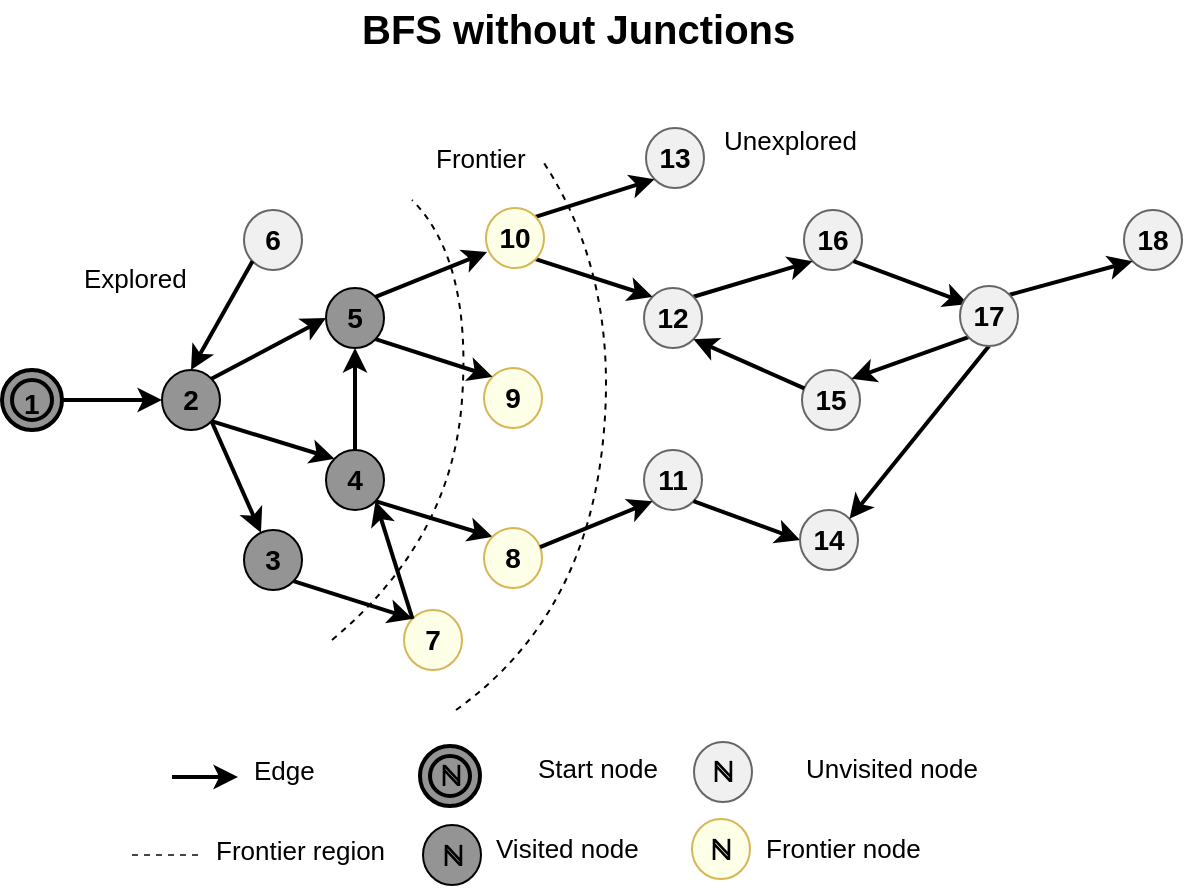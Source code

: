 <mxfile version="12.2.3" type="google" pages="2"><diagram id="XKw_kDeAgC01lNHzdEC0" name="BFS without Junctions"><mxGraphModel dx="1102" dy="589" grid="1" gridSize="1" guides="1" tooltips="1" connect="1" arrows="1" fold="1" page="1" pageScale="1" pageWidth="827" pageHeight="583" math="0" shadow="0"><root><mxCell id="0"/><mxCell id="1" parent="0"/><mxCell id="b4ZBuiFEUk20dgyojlBb-432" value="&lt;b style=&quot;white-space: normal&quot;&gt;&lt;font color=&quot;#000000&quot; style=&quot;font-size: 14px&quot;&gt;6&lt;/font&gt;&lt;/b&gt;" style="ellipse;whiteSpace=wrap;html=1;aspect=fixed;rounded=1;shadow=0;glass=1;comic=1;labelBackgroundColor=none;fillColor=#F0F0F0;strokeColor=#666666;fontColor=#333333;gradientColor=none;" vertex="1" parent="1"><mxGeometry x="230" y="134" width="29" height="30" as="geometry"/></mxCell><mxCell id="b4ZBuiFEUk20dgyojlBb-433" value="&lt;b&gt;&lt;font color=&quot;#000000&quot; style=&quot;font-size: 14px&quot;&gt;7&lt;/font&gt;&lt;/b&gt;" style="ellipse;whiteSpace=wrap;html=1;aspect=fixed;rounded=1;shadow=0;glass=1;comic=1;labelBackgroundColor=none;fillColor=#FDFFE6;strokeColor=#d6b656;" vertex="1" parent="1"><mxGeometry x="310" y="334" width="29" height="30" as="geometry"/></mxCell><mxCell id="b4ZBuiFEUk20dgyojlBb-434" value="&lt;b style=&quot;white-space: normal&quot;&gt;&lt;font color=&quot;#000000&quot; style=&quot;font-size: 14px&quot;&gt;18&lt;/font&gt;&lt;/b&gt;" style="ellipse;whiteSpace=wrap;html=1;aspect=fixed;rounded=1;shadow=0;glass=1;comic=1;labelBackgroundColor=none;fillColor=#F0F0F0;strokeColor=#666666;fontColor=#333333;gradientColor=none;" vertex="1" parent="1"><mxGeometry x="670" y="134" width="29" height="30" as="geometry"/></mxCell><mxCell id="b4ZBuiFEUk20dgyojlBb-435" value="&lt;b style=&quot;white-space: normal&quot;&gt;&lt;font color=&quot;#000000&quot; style=&quot;font-size: 14px&quot;&gt;11&lt;/font&gt;&lt;/b&gt;" style="ellipse;whiteSpace=wrap;html=1;aspect=fixed;rounded=1;shadow=0;glass=1;comic=1;labelBackgroundColor=none;fillColor=#F0F0F0;strokeColor=#666666;fontColor=#333333;gradientColor=none;" vertex="1" parent="1"><mxGeometry x="430" y="254" width="29" height="30" as="geometry"/></mxCell><mxCell id="b4ZBuiFEUk20dgyojlBb-436" value="" style="endArrow=none;html=1;strokeWidth=2;endFill=0;startArrow=classic;startFill=1;exitX=0;exitY=1;exitDx=0;exitDy=0;entryX=1;entryY=0;entryDx=0;entryDy=0;" edge="1" parent="1" source="b4ZBuiFEUk20dgyojlBb-434" target="b4ZBuiFEUk20dgyojlBb-498"><mxGeometry width="50" height="50" relative="1" as="geometry"><mxPoint x="599" y="260" as="sourcePoint"/><mxPoint x="614.226" y="177.365" as="targetPoint"/></mxGeometry></mxCell><mxCell id="b4ZBuiFEUk20dgyojlBb-437" value="" style="endArrow=none;html=1;strokeWidth=2;endFill=0;startArrow=classic;startFill=1;entryX=1;entryY=1;entryDx=0;entryDy=0;exitX=0;exitY=0;exitDx=0;exitDy=0;" edge="1" parent="1" source="b4ZBuiFEUk20dgyojlBb-451" target="b4ZBuiFEUk20dgyojlBb-453"><mxGeometry width="50" height="50" relative="1" as="geometry"><mxPoint x="485" y="338" as="sourcePoint"/><mxPoint x="485" y="233" as="targetPoint"/></mxGeometry></mxCell><mxCell id="b4ZBuiFEUk20dgyojlBb-438" value="" style="endArrow=none;html=1;entryX=0.5;entryY=0;entryDx=0;entryDy=0;exitX=0.5;exitY=1;exitDx=0;exitDy=0;strokeWidth=2;startArrow=classic;startFill=1;" edge="1" parent="1" target="b4ZBuiFEUk20dgyojlBb-453" source="b4ZBuiFEUk20dgyojlBb-499"><mxGeometry width="50" height="50" relative="1" as="geometry"><mxPoint x="284.5" y="203" as="sourcePoint"/><mxPoint x="405" y="213" as="targetPoint"/></mxGeometry></mxCell><mxCell id="b4ZBuiFEUk20dgyojlBb-439" value="" style="endArrow=none;html=1;entryX=1;entryY=1;entryDx=0;entryDy=0;strokeWidth=2;endFill=0;startArrow=classic;startFill=1;exitX=0;exitY=0;exitDx=0;exitDy=0;" edge="1" parent="1" source="b4ZBuiFEUk20dgyojlBb-433" target="b4ZBuiFEUk20dgyojlBb-442"><mxGeometry width="50" height="50" relative="1" as="geometry"><mxPoint x="502.4" y="254.92" as="sourcePoint"/><mxPoint x="415" y="223" as="targetPoint"/></mxGeometry></mxCell><mxCell id="b4ZBuiFEUk20dgyojlBb-440" value="" style="endArrow=none;html=1;entryX=1;entryY=1;entryDx=0;entryDy=0;strokeWidth=2;endFill=0;startArrow=classic;startFill=1;exitX=0;exitY=0.5;exitDx=0;exitDy=0;" edge="1" parent="1" source="b4ZBuiFEUk20dgyojlBb-459" target="b4ZBuiFEUk20dgyojlBb-435"><mxGeometry width="50" height="50" relative="1" as="geometry"><mxPoint x="605" y="218" as="sourcePoint"/><mxPoint x="495" y="203" as="targetPoint"/></mxGeometry></mxCell><mxCell id="b4ZBuiFEUk20dgyojlBb-441" value="&lt;b style=&quot;white-space: normal&quot;&gt;&lt;font color=&quot;#000000&quot; style=&quot;font-size: 14px&quot;&gt;16&lt;/font&gt;&lt;/b&gt;" style="ellipse;whiteSpace=wrap;html=1;aspect=fixed;rounded=1;shadow=0;glass=1;comic=1;labelBackgroundColor=none;fillColor=#F0F0F0;strokeColor=#666666;fontColor=#333333;gradientColor=none;" vertex="1" parent="1"><mxGeometry x="510" y="134" width="29" height="30" as="geometry"/></mxCell><mxCell id="b4ZBuiFEUk20dgyojlBb-442" value="&lt;b style=&quot;white-space: normal&quot;&gt;&lt;font color=&quot;#000000&quot; style=&quot;font-size: 14px&quot;&gt;3&lt;/font&gt;&lt;/b&gt;" style="ellipse;whiteSpace=wrap;html=1;aspect=fixed;rounded=1;shadow=0;glass=1;comic=1;labelBackgroundColor=none;fillColor=#949494;strokeColor=#000000;fontColor=#333333;gradientColor=none;" vertex="1" parent="1"><mxGeometry x="230" y="294" width="29" height="30" as="geometry"/></mxCell><mxCell id="b4ZBuiFEUk20dgyojlBb-443" value="" style="endArrow=classic;html=1;entryX=0;entryY=1;entryDx=0;entryDy=0;strokeWidth=2;endFill=1;exitX=1;exitY=0;exitDx=0;exitDy=0;startArrow=none;startFill=0;" edge="1" parent="1" source="b4ZBuiFEUk20dgyojlBb-447" target="b4ZBuiFEUk20dgyojlBb-441"><mxGeometry width="50" height="50" relative="1" as="geometry"><mxPoint x="554" y="148" as="sourcePoint"/><mxPoint x="455.607" y="243.393" as="targetPoint"/></mxGeometry></mxCell><mxCell id="b4ZBuiFEUk20dgyojlBb-444" value="&lt;b style=&quot;white-space: normal&quot;&gt;&lt;font color=&quot;#000000&quot; style=&quot;font-size: 14px&quot;&gt;2&lt;/font&gt;&lt;/b&gt;" style="ellipse;whiteSpace=wrap;html=1;aspect=fixed;rounded=1;shadow=0;glass=1;comic=1;labelBackgroundColor=none;fillColor=#949494;strokeColor=#000000;fontColor=#333333;gradientColor=none;" vertex="1" parent="1"><mxGeometry x="189" y="214" width="29" height="30" as="geometry"/></mxCell><mxCell id="b4ZBuiFEUk20dgyojlBb-445" value="" style="endArrow=classic;html=1;entryX=0;entryY=0.5;entryDx=0;entryDy=0;strokeWidth=2;endFill=1;exitX=1;exitY=0.5;exitDx=0;exitDy=0;" edge="1" parent="1" source="b4ZBuiFEUk20dgyojlBb-469" target="b4ZBuiFEUk20dgyojlBb-444"><mxGeometry width="50" height="50" relative="1" as="geometry"><mxPoint x="139" y="229" as="sourcePoint"/><mxPoint x="244.393" y="124.607" as="targetPoint"/></mxGeometry></mxCell><mxCell id="b4ZBuiFEUk20dgyojlBb-446" value="" style="endArrow=none;html=1;strokeWidth=2;rounded=1;shadow=0;endFill=0;startArrow=classic;startFill=1;exitX=0;exitY=0;exitDx=0;exitDy=0;entryX=1;entryY=1;entryDx=0;entryDy=0;" edge="1" parent="1" source="b4ZBuiFEUk20dgyojlBb-453" target="b4ZBuiFEUk20dgyojlBb-444"><mxGeometry width="50" height="50" relative="1" as="geometry"><mxPoint x="349.766" y="309.022" as="sourcePoint"/><mxPoint x="255.5" y="216.5" as="targetPoint"/></mxGeometry></mxCell><mxCell id="b4ZBuiFEUk20dgyojlBb-447" value="&lt;b style=&quot;white-space: normal&quot;&gt;&lt;font color=&quot;#000000&quot; style=&quot;font-size: 14px&quot;&gt;12&lt;/font&gt;&lt;/b&gt;" style="ellipse;whiteSpace=wrap;html=1;aspect=fixed;rounded=1;shadow=0;glass=1;comic=1;labelBackgroundColor=none;fillColor=#F0F0F0;strokeColor=#666666;fontColor=#333333;gradientColor=none;" vertex="1" parent="1"><mxGeometry x="430" y="173" width="29" height="30" as="geometry"/></mxCell><mxCell id="b4ZBuiFEUk20dgyojlBb-448" value="" style="endArrow=classic;html=1;strokeWidth=2;endFill=1;startArrow=none;startFill=0;exitX=1;exitY=1;exitDx=0;exitDy=0;" edge="1" parent="1" source="b4ZBuiFEUk20dgyojlBb-441"><mxGeometry width="50" height="50" relative="1" as="geometry"><mxPoint x="703.393" y="314.607" as="sourcePoint"/><mxPoint x="592" y="181" as="targetPoint"/></mxGeometry></mxCell><mxCell id="b4ZBuiFEUk20dgyojlBb-449" value="" style="endArrow=none;html=1;strokeWidth=2;startArrow=classic;startFill=1;endFill=0;entryX=0;entryY=1;entryDx=0;entryDy=0;exitX=0.5;exitY=0;exitDx=0;exitDy=0;" edge="1" parent="1" source="b4ZBuiFEUk20dgyojlBb-444" target="b4ZBuiFEUk20dgyojlBb-432"><mxGeometry width="50" height="50" relative="1" as="geometry"><mxPoint x="204" y="209" as="sourcePoint"/><mxPoint x="245" y="119" as="targetPoint"/></mxGeometry></mxCell><mxCell id="b4ZBuiFEUk20dgyojlBb-450" value="" style="endArrow=none;html=1;entryX=1;entryY=1;entryDx=0;entryDy=0;strokeWidth=2;startArrow=classic;startFill=1;endFill=0;exitX=0;exitY=0;exitDx=0;exitDy=0;" edge="1" parent="1" source="b4ZBuiFEUk20dgyojlBb-447" target="b4ZBuiFEUk20dgyojlBb-463"><mxGeometry width="50" height="50" relative="1" as="geometry"><mxPoint x="535" y="108" as="sourcePoint"/><mxPoint x="350" y="143" as="targetPoint"/></mxGeometry></mxCell><mxCell id="b4ZBuiFEUk20dgyojlBb-451" value="&lt;b style=&quot;white-space: normal&quot;&gt;&lt;font color=&quot;#000000&quot; style=&quot;font-size: 14px&quot;&gt;8&lt;/font&gt;&lt;/b&gt;" style="ellipse;whiteSpace=wrap;html=1;aspect=fixed;rounded=1;shadow=0;glass=1;comic=1;labelBackgroundColor=none;fillColor=#FDFFE6;strokeColor=#d6b656;" vertex="1" parent="1"><mxGeometry x="350" y="293" width="29" height="30" as="geometry"/></mxCell><mxCell id="b4ZBuiFEUk20dgyojlBb-452" value="" style="endArrow=none;html=1;exitX=0;exitY=1;exitDx=0;exitDy=0;strokeWidth=2;startArrow=classic;startFill=1;endFill=0;" edge="1" parent="1" source="b4ZBuiFEUk20dgyojlBb-435" target="b4ZBuiFEUk20dgyojlBb-451"><mxGeometry width="50" height="50" relative="1" as="geometry"><mxPoint x="495" y="338" as="sourcePoint"/><mxPoint x="427.5" y="338" as="targetPoint"/></mxGeometry></mxCell><mxCell id="b4ZBuiFEUk20dgyojlBb-453" value="&lt;b style=&quot;white-space: normal&quot;&gt;&lt;font color=&quot;#000000&quot; style=&quot;font-size: 14px&quot;&gt;4&lt;/font&gt;&lt;/b&gt;" style="ellipse;whiteSpace=wrap;html=1;aspect=fixed;rounded=1;shadow=0;glass=1;comic=1;labelBackgroundColor=none;fillColor=#949494;strokeColor=#000000;fontColor=#333333;gradientColor=none;" vertex="1" parent="1"><mxGeometry x="271" y="254" width="29" height="30" as="geometry"/></mxCell><mxCell id="b4ZBuiFEUk20dgyojlBb-454" value="" style="endArrow=classic;html=1;entryX=1;entryY=1;entryDx=0;entryDy=0;strokeWidth=2;endFill=1;startArrow=none;startFill=0;exitX=0;exitY=0;exitDx=0;exitDy=0;" edge="1" parent="1" source="b4ZBuiFEUk20dgyojlBb-433" target="b4ZBuiFEUk20dgyojlBb-453"><mxGeometry width="50" height="50" relative="1" as="geometry"><mxPoint x="232.283" y="450.138" as="sourcePoint"/><mxPoint x="180" y="363.0" as="targetPoint"/></mxGeometry></mxCell><mxCell id="b4ZBuiFEUk20dgyojlBb-455" value="" style="endArrow=classic;html=1;strokeWidth=2;endFill=1;startArrow=none;startFill=0;exitX=1;exitY=1;exitDx=0;exitDy=0;" edge="1" parent="1" source="b4ZBuiFEUk20dgyojlBb-444" target="b4ZBuiFEUk20dgyojlBb-442"><mxGeometry width="50" height="50" relative="1" as="geometry"><mxPoint x="250.607" y="452.393" as="sourcePoint"/><mxPoint x="289.393" y="358.607" as="targetPoint"/></mxGeometry></mxCell><mxCell id="b4ZBuiFEUk20dgyojlBb-456" value="&lt;b style=&quot;white-space: normal&quot;&gt;&lt;font color=&quot;#000000&quot; style=&quot;font-size: 14px&quot;&gt;13&lt;/font&gt;&lt;/b&gt;" style="ellipse;whiteSpace=wrap;html=1;aspect=fixed;rounded=1;shadow=0;glass=1;comic=1;labelBackgroundColor=none;fillColor=#F0F0F0;strokeColor=#666666;fontColor=#333333;gradientColor=none;" vertex="1" parent="1"><mxGeometry x="431" y="93" width="29" height="30" as="geometry"/></mxCell><mxCell id="b4ZBuiFEUk20dgyojlBb-457" value="" style="endArrow=none;html=1;strokeWidth=2;endFill=0;startArrow=classic;startFill=1;exitX=0.019;exitY=0.733;exitDx=0;exitDy=0;exitPerimeter=0;entryX=1;entryY=0;entryDx=0;entryDy=0;" edge="1" parent="1" source="b4ZBuiFEUk20dgyojlBb-463" target="b4ZBuiFEUk20dgyojlBb-499"><mxGeometry width="50" height="50" relative="1" as="geometry"><mxPoint x="410" y="137" as="sourcePoint"/><mxPoint x="294.694" y="177.332" as="targetPoint"/></mxGeometry></mxCell><mxCell id="b4ZBuiFEUk20dgyojlBb-458" value="" style="endArrow=classic;html=1;entryX=0;entryY=0.5;entryDx=0;entryDy=0;strokeWidth=2;endFill=1;exitX=1;exitY=0;exitDx=0;exitDy=0;" edge="1" parent="1" source="b4ZBuiFEUk20dgyojlBb-444" target="b4ZBuiFEUk20dgyojlBb-499"><mxGeometry width="50" height="50" relative="1" as="geometry"><mxPoint x="245" y="225.0" as="sourcePoint"/><mxPoint x="270" y="188" as="targetPoint"/></mxGeometry></mxCell><mxCell id="b4ZBuiFEUk20dgyojlBb-459" value="&lt;b style=&quot;white-space: normal&quot;&gt;&lt;font color=&quot;#000000&quot; style=&quot;font-size: 14px&quot;&gt;14&lt;/font&gt;&lt;/b&gt;" style="ellipse;whiteSpace=wrap;html=1;aspect=fixed;rounded=1;shadow=0;glass=1;comic=1;labelBackgroundColor=none;fillColor=#F0F0F0;strokeColor=#666666;fontColor=#333333;gradientColor=none;" vertex="1" parent="1"><mxGeometry x="508" y="284" width="29" height="30" as="geometry"/></mxCell><mxCell id="b4ZBuiFEUk20dgyojlBb-460" value="" style="endArrow=none;html=1;strokeWidth=2;endFill=0;startArrow=classic;startFill=1;exitX=0;exitY=1;exitDx=0;exitDy=0;entryX=1;entryY=0;entryDx=0;entryDy=0;" edge="1" parent="1" source="b4ZBuiFEUk20dgyojlBb-456" target="b4ZBuiFEUk20dgyojlBb-463"><mxGeometry width="50" height="50" relative="1" as="geometry"><mxPoint x="410" y="35" as="sourcePoint"/><mxPoint x="410" y="107.0" as="targetPoint"/></mxGeometry></mxCell><mxCell id="b4ZBuiFEUk20dgyojlBb-461" value="&lt;b style=&quot;color: rgb(255 , 255 , 255) ; white-space: normal&quot;&gt;&lt;font color=&quot;#000000&quot; style=&quot;font-size: 14px&quot;&gt;9&lt;/font&gt;&lt;/b&gt;" style="ellipse;whiteSpace=wrap;html=1;aspect=fixed;rounded=1;shadow=0;glass=1;comic=1;labelBackgroundColor=none;fillColor=#FDFFE6;strokeColor=#D6B656;" vertex="1" parent="1"><mxGeometry x="350" y="213" width="29" height="30" as="geometry"/></mxCell><mxCell id="b4ZBuiFEUk20dgyojlBb-462" value="" style="endArrow=classic;html=1;entryX=0;entryY=0;entryDx=0;entryDy=0;strokeWidth=2;endFill=1;exitX=1;exitY=1;exitDx=0;exitDy=0;" edge="1" parent="1" target="b4ZBuiFEUk20dgyojlBb-461" source="b4ZBuiFEUk20dgyojlBb-499"><mxGeometry width="50" height="50" relative="1" as="geometry"><mxPoint x="294.694" y="198.668" as="sourcePoint"/><mxPoint x="505" y="223.0" as="targetPoint"/></mxGeometry></mxCell><mxCell id="b4ZBuiFEUk20dgyojlBb-463" value="&lt;b style=&quot;white-space: normal&quot;&gt;&lt;font color=&quot;#000000&quot; style=&quot;font-size: 14px&quot;&gt;10&lt;/font&gt;&lt;/b&gt;" style="ellipse;whiteSpace=wrap;html=1;aspect=fixed;rounded=1;shadow=0;glass=1;comic=1;labelBackgroundColor=none;fillColor=#FDFFE6;strokeColor=#d6b656;" vertex="1" parent="1"><mxGeometry x="351" y="133" width="29" height="30" as="geometry"/></mxCell><mxCell id="b4ZBuiFEUk20dgyojlBb-464" value="&lt;b style=&quot;white-space: normal&quot;&gt;&lt;font color=&quot;#000000&quot; style=&quot;font-size: 14px&quot;&gt;15&lt;/font&gt;&lt;/b&gt;" style="ellipse;whiteSpace=wrap;html=1;aspect=fixed;rounded=1;shadow=0;glass=1;comic=1;labelBackgroundColor=none;fillColor=#F0F0F0;strokeColor=#666666;fontColor=#333333;gradientColor=none;" vertex="1" parent="1"><mxGeometry x="509" y="214" width="29" height="30" as="geometry"/></mxCell><mxCell id="b4ZBuiFEUk20dgyojlBb-465" value="" style="endArrow=none;html=1;strokeWidth=2;endFill=0;exitX=1;exitY=1;exitDx=0;exitDy=0;startArrow=classic;startFill=1;" edge="1" parent="1" source="b4ZBuiFEUk20dgyojlBb-447" target="b4ZBuiFEUk20dgyojlBb-464"><mxGeometry width="50" height="50" relative="1" as="geometry"><mxPoint x="460.0" y="184" as="sourcePoint"/><mxPoint x="605" y="224" as="targetPoint"/></mxGeometry></mxCell><mxCell id="b4ZBuiFEUk20dgyojlBb-466" value="" style="endArrow=none;dashed=1;html=1;curved=1;" edge="1" parent="1"><mxGeometry width="50" height="50" relative="1" as="geometry"><mxPoint x="336" y="384" as="sourcePoint"/><mxPoint x="379" y="109" as="targetPoint"/><Array as="points"><mxPoint x="399" y="339"/><mxPoint x="419" y="169"/></Array></mxGeometry></mxCell><mxCell id="b4ZBuiFEUk20dgyojlBb-467" value="" style="endArrow=none;dashed=1;html=1;curved=1;" edge="1" parent="1"><mxGeometry width="50" height="50" relative="1" as="geometry"><mxPoint x="274" y="349" as="sourcePoint"/><mxPoint x="314" y="129" as="targetPoint"/><Array as="points"><mxPoint x="334" y="299"/><mxPoint x="344" y="159"/></Array></mxGeometry></mxCell><mxCell id="b4ZBuiFEUk20dgyojlBb-468" value="&lt;b&gt;&lt;font style=&quot;font-size: 20px&quot;&gt;BFS without Junctions&lt;/font&gt;&lt;br&gt;&lt;/b&gt;" style="text;html=1;resizable=0;points=[];autosize=1;align=left;verticalAlign=top;spacingTop=-4;" vertex="1" parent="1"><mxGeometry x="287" y="29" width="228" height="18" as="geometry"/></mxCell><mxCell id="b4ZBuiFEUk20dgyojlBb-469" value="" style="ellipse;shape=doubleEllipse;whiteSpace=wrap;html=1;aspect=fixed;strokeWidth=2;fillColor=#949494;gradientColor=none;fontSize=13;strokeColor=#000000;" vertex="1" parent="1"><mxGeometry x="109" y="214" width="30" height="30" as="geometry"/></mxCell><mxCell id="b4ZBuiFEUk20dgyojlBb-470" value="" style="endArrow=none;html=1;strokeWidth=2;endFill=0;exitX=1;exitY=0;exitDx=0;exitDy=0;startArrow=classic;startFill=1;entryX=0;entryY=1;entryDx=0;entryDy=0;" edge="1" parent="1" source="b4ZBuiFEUk20dgyojlBb-464" target="b4ZBuiFEUk20dgyojlBb-498"><mxGeometry width="50" height="50" relative="1" as="geometry"><mxPoint x="529.726" y="216.865" as="sourcePoint"/><mxPoint x="593.774" y="198.635" as="targetPoint"/></mxGeometry></mxCell><mxCell id="b4ZBuiFEUk20dgyojlBb-471" value="" style="endArrow=none;html=1;strokeWidth=2;endFill=0;exitX=1;exitY=0;exitDx=0;exitDy=0;startArrow=classic;startFill=1;entryX=0.5;entryY=1;entryDx=0;entryDy=0;" edge="1" parent="1" source="b4ZBuiFEUk20dgyojlBb-459" target="b4ZBuiFEUk20dgyojlBb-498"><mxGeometry width="50" height="50" relative="1" as="geometry"><mxPoint x="543.726" y="228.365" as="sourcePoint"/><mxPoint x="604" y="203" as="targetPoint"/></mxGeometry></mxCell><mxCell id="b4ZBuiFEUk20dgyojlBb-474" value="&lt;span style=&quot;font-size: 13px&quot;&gt;Frontier&lt;br style=&quot;font-size: 13px&quot;&gt;&lt;/span&gt;" style="text;html=1;resizable=0;points=[];autosize=1;align=left;verticalAlign=top;spacingTop=-4;fontSize=13;fontStyle=0" vertex="1" parent="1"><mxGeometry x="324" y="98" width="55" height="17" as="geometry"/></mxCell><mxCell id="b4ZBuiFEUk20dgyojlBb-476" value="&lt;b&gt;&lt;font style=&quot;font-size: 14px&quot;&gt;1&lt;/font&gt;&lt;/b&gt;" style="text;html=1;resizable=0;points=[];autosize=1;align=left;verticalAlign=top;spacingTop=-4;fontSize=13;" vertex="1" parent="1"><mxGeometry x="118" y="220" width="19" height="17" as="geometry"/></mxCell><mxCell id="b4ZBuiFEUk20dgyojlBb-479" value="&lt;span style=&quot;font-size: 13px&quot;&gt;Explored &lt;br style=&quot;font-size: 13px&quot;&gt;&lt;/span&gt;" style="text;html=1;resizable=0;points=[];autosize=1;align=left;verticalAlign=top;spacingTop=-4;fontSize=13;fontStyle=0" vertex="1" parent="1"><mxGeometry x="148" y="158" width="62" height="17" as="geometry"/></mxCell><mxCell id="b4ZBuiFEUk20dgyojlBb-480" value="&lt;span style=&quot;font-size: 13px&quot;&gt;Unexplored &lt;br style=&quot;font-size: 13px&quot;&gt;&lt;/span&gt;" style="text;html=1;resizable=0;points=[];autosize=1;align=left;verticalAlign=top;spacingTop=-4;fontSize=13;fontStyle=0" vertex="1" parent="1"><mxGeometry x="468" y="89" width="76" height="17" as="geometry"/></mxCell><mxCell id="b4ZBuiFEUk20dgyojlBb-481" value="" style="ellipse;shape=doubleEllipse;whiteSpace=wrap;html=1;aspect=fixed;strokeWidth=2;fillColor=#949494;gradientColor=none;fontSize=13;strokeColor=#000000;" vertex="1" parent="1"><mxGeometry x="318" y="402" width="30" height="30" as="geometry"/></mxCell><mxCell id="b4ZBuiFEUk20dgyojlBb-482" value="&lt;span style=&quot;font-size: 14px&quot;&gt;&lt;b&gt;ℕ&lt;/b&gt;&lt;/span&gt;" style="ellipse;whiteSpace=wrap;html=1;aspect=fixed;rounded=1;shadow=0;glass=1;comic=1;labelBackgroundColor=none;fillColor=#F0F0F0;strokeColor=#666666;fontColor=#000000;gradientColor=none;" vertex="1" parent="1"><mxGeometry x="455" y="400" width="29" height="30" as="geometry"/></mxCell><mxCell id="b4ZBuiFEUk20dgyojlBb-483" value="&lt;span style=&quot;font-size: 14px&quot;&gt;&lt;b&gt;ℕ&lt;/b&gt;&lt;/span&gt;" style="ellipse;whiteSpace=wrap;html=1;aspect=fixed;rounded=1;shadow=0;glass=1;comic=1;labelBackgroundColor=none;fillColor=#FDFFE6;strokeColor=#d6b656;fontColor=#000000;" vertex="1" parent="1"><mxGeometry x="454" y="438.5" width="29" height="30" as="geometry"/></mxCell><mxCell id="b4ZBuiFEUk20dgyojlBb-485" value="" style="endArrow=classic;html=1;strokeWidth=2;endFill=1;" edge="1" parent="1"><mxGeometry width="50" height="50" relative="1" as="geometry"><mxPoint x="194.0" y="417.5" as="sourcePoint"/><mxPoint x="227" y="417.5" as="targetPoint"/></mxGeometry></mxCell><mxCell id="b4ZBuiFEUk20dgyojlBb-486" value="" style="endArrow=none;dashed=1;html=1;strokeColor=#454545;fontSize=13;" edge="1" parent="1"><mxGeometry width="50" height="50" relative="1" as="geometry"><mxPoint x="174.0" y="456.5" as="sourcePoint"/><mxPoint x="208" y="456.5" as="targetPoint"/></mxGeometry></mxCell><mxCell id="b4ZBuiFEUk20dgyojlBb-487" value="&lt;span style=&quot;font-size: 13px&quot;&gt;Start node&lt;br&gt;&lt;/span&gt;" style="text;html=1;resizable=0;points=[];autosize=1;align=left;verticalAlign=top;spacingTop=-4;fontSize=13;fontColor=#000000;fontStyle=0" vertex="1" parent="1"><mxGeometry x="375" y="403" width="71" height="17" as="geometry"/></mxCell><mxCell id="b4ZBuiFEUk20dgyojlBb-488" value="&lt;span style=&quot;font-size: 14px&quot;&gt;&lt;b&gt;ℕ&lt;/b&gt;&lt;/span&gt;" style="ellipse;whiteSpace=wrap;html=1;aspect=fixed;rounded=1;shadow=0;glass=1;comic=1;labelBackgroundColor=none;fillColor=#949494;strokeColor=#000000;fontColor=#000000;gradientColor=none;" vertex="1" parent="1"><mxGeometry x="319.5" y="441.5" width="29" height="30" as="geometry"/></mxCell><mxCell id="b4ZBuiFEUk20dgyojlBb-489" value="&lt;span style=&quot;font-size: 13px&quot;&gt;Visited node&lt;br style=&quot;font-size: 13px&quot;&gt;&lt;/span&gt;" style="text;html=1;resizable=0;points=[];autosize=1;align=left;verticalAlign=top;spacingTop=-4;fontSize=13;fontStyle=0" vertex="1" parent="1"><mxGeometry x="354" y="443" width="83" height="17" as="geometry"/></mxCell><mxCell id="b4ZBuiFEUk20dgyojlBb-490" value="&lt;span style=&quot;font-size: 13px&quot;&gt;Unvisited node&lt;br style=&quot;font-size: 13px&quot;&gt;&lt;/span&gt;" style="text;html=1;resizable=0;points=[];autosize=1;align=left;verticalAlign=top;spacingTop=-4;fontSize=13;fontStyle=0" vertex="1" parent="1"><mxGeometry x="509" y="403" width="97" height="17" as="geometry"/></mxCell><mxCell id="b4ZBuiFEUk20dgyojlBb-491" value="&lt;span style=&quot;font-size: 13px&quot;&gt;Frontier node&lt;br style=&quot;font-size: 13px&quot;&gt;&lt;/span&gt;" style="text;html=1;resizable=0;points=[];autosize=1;align=left;verticalAlign=top;spacingTop=-4;fontSize=13;fontStyle=0" vertex="1" parent="1"><mxGeometry x="489" y="443" width="87" height="17" as="geometry"/></mxCell><mxCell id="b4ZBuiFEUk20dgyojlBb-493" value="&lt;span style=&quot;font-size: 13px&quot;&gt;Edge&lt;br style=&quot;font-size: 13px&quot;&gt;&lt;/span&gt;" style="text;html=1;resizable=0;points=[];autosize=1;align=left;verticalAlign=top;spacingTop=-4;fontSize=13;fontStyle=0" vertex="1" parent="1"><mxGeometry x="233" y="403.5" width="41" height="17" as="geometry"/></mxCell><mxCell id="b4ZBuiFEUk20dgyojlBb-494" value="&lt;span style=&quot;font-size: 13px&quot;&gt;Frontier region&lt;br style=&quot;font-size: 13px&quot;&gt;&lt;/span&gt;" style="text;html=1;resizable=0;points=[];autosize=1;align=left;verticalAlign=top;spacingTop=-4;fontSize=13;fontStyle=0" vertex="1" parent="1"><mxGeometry x="214" y="443.5" width="94" height="17" as="geometry"/></mxCell><mxCell id="b4ZBuiFEUk20dgyojlBb-497" value="&lt;span style=&quot;font-size: 14px&quot;&gt;&lt;b&gt;ℕ&lt;/b&gt;&lt;/span&gt;" style="text;html=1;resizable=0;points=[];autosize=1;align=left;verticalAlign=top;spacingTop=-4;fontSize=13;fontColor=#000000;" vertex="1" parent="1"><mxGeometry x="325.5" y="406" width="22" height="17" as="geometry"/></mxCell><mxCell id="b4ZBuiFEUk20dgyojlBb-498" value="&lt;b style=&quot;white-space: normal&quot;&gt;&lt;font color=&quot;#000000&quot; style=&quot;font-size: 14px&quot;&gt;17&lt;/font&gt;&lt;/b&gt;" style="ellipse;whiteSpace=wrap;html=1;aspect=fixed;rounded=1;shadow=0;glass=1;comic=1;labelBackgroundColor=none;fillColor=#F0F0F0;strokeColor=#666666;fontColor=#333333;gradientColor=none;" vertex="1" parent="1"><mxGeometry x="588" y="172" width="29" height="30" as="geometry"/></mxCell><mxCell id="b4ZBuiFEUk20dgyojlBb-499" value="&lt;b style=&quot;white-space: normal&quot;&gt;&lt;font color=&quot;#000000&quot; style=&quot;font-size: 14px&quot;&gt;5&lt;/font&gt;&lt;/b&gt;" style="ellipse;whiteSpace=wrap;html=1;aspect=fixed;rounded=1;shadow=0;glass=1;comic=1;labelBackgroundColor=none;fillColor=#949494;strokeColor=#000000;fontColor=#333333;gradientColor=none;" vertex="1" parent="1"><mxGeometry x="271" y="173" width="29" height="30" as="geometry"/></mxCell></root></mxGraphModel></diagram><diagram id="Iysk9FOHCaSoaVRLXRHs" name="BFS with Junctions"><mxGraphModel dx="1574" dy="841" grid="1" gridSize="1" guides="1" tooltips="1" connect="1" arrows="1" fold="1" page="1" pageScale="1" pageWidth="827" pageHeight="583" math="0" shadow="1"><root><mxCell id="0XKMhgcSHSeVFEd307He-0"/><mxCell id="0XKMhgcSHSeVFEd307He-1" parent="0XKMhgcSHSeVFEd307He-0"/><mxCell id="c-X5KW3YuRKgND8x_6Pn-0" value="&lt;b style=&quot;white-space: normal&quot;&gt;&lt;font color=&quot;#000000&quot; style=&quot;font-size: 14px&quot;&gt;6&lt;/font&gt;&lt;/b&gt;" style="ellipse;whiteSpace=wrap;html=1;aspect=fixed;rounded=1;shadow=0;glass=1;comic=1;labelBackgroundColor=none;fillColor=#F0F0F0;strokeColor=#666666;fontColor=#333333;gradientColor=none;" vertex="1" parent="0XKMhgcSHSeVFEd307He-1"><mxGeometry x="223.5" y="169" width="29" height="30" as="geometry"/></mxCell><mxCell id="c-X5KW3YuRKgND8x_6Pn-1" value="&lt;b&gt;&lt;font color=&quot;#000000&quot; style=&quot;font-size: 14px&quot;&gt;7&lt;/font&gt;&lt;/b&gt;" style="ellipse;whiteSpace=wrap;html=1;aspect=fixed;rounded=1;shadow=0;glass=1;comic=1;labelBackgroundColor=none;fillColor=#FDFFE6;strokeColor=#d6b656;" vertex="1" parent="0XKMhgcSHSeVFEd307He-1"><mxGeometry x="303.5" y="369" width="29" height="30" as="geometry"/></mxCell><mxCell id="c-X5KW3YuRKgND8x_6Pn-2" value="&lt;b style=&quot;white-space: normal&quot;&gt;&lt;font color=&quot;#000000&quot; style=&quot;font-size: 14px&quot;&gt;18&lt;/font&gt;&lt;/b&gt;" style="ellipse;whiteSpace=wrap;html=1;aspect=fixed;rounded=1;shadow=0;glass=1;comic=1;labelBackgroundColor=none;fillColor=#FDFFE6;strokeColor=#D6B656;fontColor=#333333;gradientColor=none;" vertex="1" parent="0XKMhgcSHSeVFEd307He-1"><mxGeometry x="663.5" y="169" width="29" height="30" as="geometry"/></mxCell><mxCell id="c-X5KW3YuRKgND8x_6Pn-3" value="&lt;b style=&quot;white-space: normal&quot;&gt;&lt;font color=&quot;#000000&quot; style=&quot;font-size: 14px&quot;&gt;11&lt;/font&gt;&lt;/b&gt;" style="ellipse;whiteSpace=wrap;html=1;aspect=fixed;rounded=1;shadow=0;glass=1;comic=1;labelBackgroundColor=none;fillColor=#F0F0F0;strokeColor=#666666;fontColor=#333333;gradientColor=none;" vertex="1" parent="0XKMhgcSHSeVFEd307He-1"><mxGeometry x="423.5" y="289" width="29" height="30" as="geometry"/></mxCell><mxCell id="c-X5KW3YuRKgND8x_6Pn-4" value="" style="endArrow=none;html=1;strokeWidth=2;endFill=0;startArrow=classic;startFill=1;exitX=0;exitY=1;exitDx=0;exitDy=0;entryX=1;entryY=0;entryDx=0;entryDy=0;" edge="1" parent="0XKMhgcSHSeVFEd307He-1" source="c-X5KW3YuRKgND8x_6Pn-2"><mxGeometry width="50" height="50" relative="1" as="geometry"><mxPoint x="592.5" y="295" as="sourcePoint"/><mxPoint x="607.726" y="212.365" as="targetPoint"/></mxGeometry></mxCell><mxCell id="c-X5KW3YuRKgND8x_6Pn-5" value="" style="endArrow=none;html=1;strokeWidth=2;endFill=0;startArrow=classic;startFill=1;entryX=1;entryY=1;entryDx=0;entryDy=0;exitX=0;exitY=0;exitDx=0;exitDy=0;" edge="1" parent="0XKMhgcSHSeVFEd307He-1" source="c-X5KW3YuRKgND8x_6Pn-19" target="c-X5KW3YuRKgND8x_6Pn-21"><mxGeometry width="50" height="50" relative="1" as="geometry"><mxPoint x="478.5" y="373" as="sourcePoint"/><mxPoint x="478.5" y="268" as="targetPoint"/></mxGeometry></mxCell><mxCell id="c-X5KW3YuRKgND8x_6Pn-6" value="" style="endArrow=none;html=1;entryX=0.5;entryY=0;entryDx=0;entryDy=0;exitX=0.5;exitY=1;exitDx=0;exitDy=0;strokeWidth=2;startArrow=classic;startFill=1;" edge="1" parent="0XKMhgcSHSeVFEd307He-1" target="c-X5KW3YuRKgND8x_6Pn-21"><mxGeometry width="50" height="50" relative="1" as="geometry"><mxPoint x="278" y="238" as="sourcePoint"/><mxPoint x="398.5" y="248" as="targetPoint"/></mxGeometry></mxCell><mxCell id="c-X5KW3YuRKgND8x_6Pn-7" value="" style="endArrow=none;html=1;entryX=1;entryY=1;entryDx=0;entryDy=0;strokeWidth=2;endFill=0;startArrow=classic;startFill=1;exitX=0;exitY=0;exitDx=0;exitDy=0;" edge="1" parent="0XKMhgcSHSeVFEd307He-1" source="c-X5KW3YuRKgND8x_6Pn-1" target="c-X5KW3YuRKgND8x_6Pn-10"><mxGeometry width="50" height="50" relative="1" as="geometry"><mxPoint x="495.9" y="289.92" as="sourcePoint"/><mxPoint x="408.5" y="258" as="targetPoint"/></mxGeometry></mxCell><mxCell id="c-X5KW3YuRKgND8x_6Pn-8" value="" style="endArrow=none;html=1;entryX=1;entryY=1;entryDx=0;entryDy=0;strokeWidth=2;endFill=0;startArrow=classic;startFill=1;exitX=0;exitY=0.5;exitDx=0;exitDy=0;" edge="1" parent="0XKMhgcSHSeVFEd307He-1" source="c-X5KW3YuRKgND8x_6Pn-27" target="c-X5KW3YuRKgND8x_6Pn-3"><mxGeometry width="50" height="50" relative="1" as="geometry"><mxPoint x="598.5" y="253" as="sourcePoint"/><mxPoint x="488.5" y="238" as="targetPoint"/></mxGeometry></mxCell><mxCell id="c-X5KW3YuRKgND8x_6Pn-9" value="&lt;b style=&quot;white-space: normal&quot;&gt;&lt;font color=&quot;#000000&quot; style=&quot;font-size: 14px&quot;&gt;16&lt;/font&gt;&lt;/b&gt;" style="ellipse;whiteSpace=wrap;html=1;aspect=fixed;rounded=1;shadow=0;glass=1;comic=1;labelBackgroundColor=none;fillColor=#F0F0F0;strokeColor=#666666;fontColor=#333333;gradientColor=none;" vertex="1" parent="0XKMhgcSHSeVFEd307He-1"><mxGeometry x="503.5" y="169" width="29" height="30" as="geometry"/></mxCell><mxCell id="c-X5KW3YuRKgND8x_6Pn-10" value="&lt;b style=&quot;white-space: normal&quot;&gt;&lt;font color=&quot;#000000&quot; style=&quot;font-size: 14px&quot;&gt;3&lt;/font&gt;&lt;/b&gt;" style="ellipse;whiteSpace=wrap;html=1;aspect=fixed;rounded=1;shadow=0;glass=1;comic=1;labelBackgroundColor=none;fillColor=#949494;strokeColor=#000000;fontColor=#333333;gradientColor=none;" vertex="1" parent="0XKMhgcSHSeVFEd307He-1"><mxGeometry x="223.5" y="329" width="29" height="30" as="geometry"/></mxCell><mxCell id="c-X5KW3YuRKgND8x_6Pn-11" value="" style="endArrow=classic;html=1;entryX=0;entryY=1;entryDx=0;entryDy=0;strokeWidth=2;endFill=1;exitX=1;exitY=0;exitDx=0;exitDy=0;startArrow=none;startFill=0;" edge="1" parent="0XKMhgcSHSeVFEd307He-1" source="c-X5KW3YuRKgND8x_6Pn-15" target="c-X5KW3YuRKgND8x_6Pn-9"><mxGeometry width="50" height="50" relative="1" as="geometry"><mxPoint x="547.5" y="183" as="sourcePoint"/><mxPoint x="449.107" y="278.393" as="targetPoint"/></mxGeometry></mxCell><mxCell id="c-X5KW3YuRKgND8x_6Pn-12" value="&lt;b style=&quot;white-space: normal&quot;&gt;&lt;font color=&quot;#000000&quot; style=&quot;font-size: 14px&quot;&gt;2&lt;/font&gt;&lt;/b&gt;" style="ellipse;whiteSpace=wrap;html=1;aspect=fixed;rounded=1;shadow=0;glass=1;comic=1;labelBackgroundColor=none;fillColor=#949494;strokeColor=#000000;fontColor=#333333;gradientColor=none;" vertex="1" parent="0XKMhgcSHSeVFEd307He-1"><mxGeometry x="182.5" y="249" width="29" height="30" as="geometry"/></mxCell><mxCell id="c-X5KW3YuRKgND8x_6Pn-13" value="" style="endArrow=classic;html=1;entryX=0;entryY=0.5;entryDx=0;entryDy=0;strokeWidth=2;endFill=1;exitX=1;exitY=0.5;exitDx=0;exitDy=0;" edge="1" parent="0XKMhgcSHSeVFEd307He-1" source="c-X5KW3YuRKgND8x_6Pn-37" target="c-X5KW3YuRKgND8x_6Pn-12"><mxGeometry width="50" height="50" relative="1" as="geometry"><mxPoint x="132.5" y="264" as="sourcePoint"/><mxPoint x="237.893" y="159.607" as="targetPoint"/></mxGeometry></mxCell><mxCell id="c-X5KW3YuRKgND8x_6Pn-14" value="" style="endArrow=none;html=1;strokeWidth=2;rounded=1;shadow=0;endFill=0;startArrow=classic;startFill=1;exitX=0;exitY=0;exitDx=0;exitDy=0;entryX=1;entryY=1;entryDx=0;entryDy=0;" edge="1" parent="0XKMhgcSHSeVFEd307He-1" source="c-X5KW3YuRKgND8x_6Pn-21" target="c-X5KW3YuRKgND8x_6Pn-12"><mxGeometry width="50" height="50" relative="1" as="geometry"><mxPoint x="343.266" y="344.022" as="sourcePoint"/><mxPoint x="249" y="251.5" as="targetPoint"/></mxGeometry></mxCell><mxCell id="c-X5KW3YuRKgND8x_6Pn-15" value="&lt;b style=&quot;white-space: normal&quot;&gt;&lt;font color=&quot;#000000&quot; style=&quot;font-size: 14px&quot;&gt;12&lt;/font&gt;&lt;/b&gt;" style="ellipse;whiteSpace=wrap;html=1;aspect=fixed;rounded=1;shadow=0;glass=1;comic=1;labelBackgroundColor=none;fillColor=#F0F0F0;strokeColor=#666666;fontColor=#333333;gradientColor=none;" vertex="1" parent="0XKMhgcSHSeVFEd307He-1"><mxGeometry x="423.5" y="208" width="29" height="30" as="geometry"/></mxCell><mxCell id="c-X5KW3YuRKgND8x_6Pn-16" value="" style="endArrow=classic;html=1;strokeWidth=2;endFill=1;startArrow=none;startFill=0;entryX=0.037;entryY=0.257;entryDx=0;entryDy=0;exitX=1;exitY=1;exitDx=0;exitDy=0;entryPerimeter=0;" edge="1" parent="0XKMhgcSHSeVFEd307He-1" source="c-X5KW3YuRKgND8x_6Pn-9"><mxGeometry width="50" height="50" relative="1" as="geometry"><mxPoint x="696.893" y="349.607" as="sourcePoint"/><mxPoint x="584.073" y="215.71" as="targetPoint"/></mxGeometry></mxCell><mxCell id="c-X5KW3YuRKgND8x_6Pn-17" value="" style="endArrow=none;html=1;strokeWidth=2;startArrow=classic;startFill=1;endFill=0;entryX=0;entryY=1;entryDx=0;entryDy=0;exitX=0.5;exitY=0;exitDx=0;exitDy=0;" edge="1" parent="0XKMhgcSHSeVFEd307He-1" source="c-X5KW3YuRKgND8x_6Pn-12" target="c-X5KW3YuRKgND8x_6Pn-0"><mxGeometry width="50" height="50" relative="1" as="geometry"><mxPoint x="197.5" y="244" as="sourcePoint"/><mxPoint x="238.5" y="154" as="targetPoint"/></mxGeometry></mxCell><mxCell id="c-X5KW3YuRKgND8x_6Pn-18" value="" style="endArrow=none;html=1;entryX=1;entryY=1;entryDx=0;entryDy=0;strokeWidth=2;startArrow=classic;startFill=1;endFill=0;exitX=0;exitY=0;exitDx=0;exitDy=0;" edge="1" parent="0XKMhgcSHSeVFEd307He-1" source="c-X5KW3YuRKgND8x_6Pn-15" target="c-X5KW3YuRKgND8x_6Pn-31"><mxGeometry width="50" height="50" relative="1" as="geometry"><mxPoint x="528.5" y="143" as="sourcePoint"/><mxPoint x="343.5" y="178" as="targetPoint"/></mxGeometry></mxCell><mxCell id="c-X5KW3YuRKgND8x_6Pn-19" value="&lt;b style=&quot;white-space: normal&quot;&gt;&lt;font color=&quot;#000000&quot; style=&quot;font-size: 14px&quot;&gt;8&lt;/font&gt;&lt;/b&gt;" style="ellipse;whiteSpace=wrap;html=1;aspect=fixed;rounded=1;shadow=0;glass=1;comic=1;labelBackgroundColor=none;fillColor=#FDFFE6;strokeColor=#d6b656;" vertex="1" parent="0XKMhgcSHSeVFEd307He-1"><mxGeometry x="343.5" y="328" width="29" height="30" as="geometry"/></mxCell><mxCell id="c-X5KW3YuRKgND8x_6Pn-20" value="" style="endArrow=none;html=1;exitX=0;exitY=1;exitDx=0;exitDy=0;strokeWidth=2;startArrow=classic;startFill=1;endFill=0;" edge="1" parent="0XKMhgcSHSeVFEd307He-1" source="c-X5KW3YuRKgND8x_6Pn-3" target="c-X5KW3YuRKgND8x_6Pn-19"><mxGeometry width="50" height="50" relative="1" as="geometry"><mxPoint x="488.5" y="373" as="sourcePoint"/><mxPoint x="421" y="373" as="targetPoint"/></mxGeometry></mxCell><mxCell id="c-X5KW3YuRKgND8x_6Pn-21" value="&lt;b style=&quot;white-space: normal&quot;&gt;&lt;font color=&quot;#000000&quot; style=&quot;font-size: 14px&quot;&gt;4&lt;/font&gt;&lt;/b&gt;" style="ellipse;whiteSpace=wrap;html=1;aspect=fixed;rounded=1;shadow=0;glass=1;comic=1;labelBackgroundColor=none;fillColor=#949494;strokeColor=#000000;fontColor=#333333;gradientColor=none;" vertex="1" parent="0XKMhgcSHSeVFEd307He-1"><mxGeometry x="264.5" y="289" width="29" height="30" as="geometry"/></mxCell><mxCell id="c-X5KW3YuRKgND8x_6Pn-22" value="" style="endArrow=classic;html=1;entryX=1;entryY=1;entryDx=0;entryDy=0;strokeWidth=2;endFill=1;startArrow=none;startFill=0;exitX=0;exitY=0;exitDx=0;exitDy=0;" edge="1" parent="0XKMhgcSHSeVFEd307He-1" source="c-X5KW3YuRKgND8x_6Pn-1" target="c-X5KW3YuRKgND8x_6Pn-21"><mxGeometry width="50" height="50" relative="1" as="geometry"><mxPoint x="225.783" y="485.138" as="sourcePoint"/><mxPoint x="173.5" y="398.0" as="targetPoint"/></mxGeometry></mxCell><mxCell id="c-X5KW3YuRKgND8x_6Pn-23" value="" style="endArrow=classic;html=1;strokeWidth=2;endFill=1;startArrow=none;startFill=0;exitX=1;exitY=1;exitDx=0;exitDy=0;" edge="1" parent="0XKMhgcSHSeVFEd307He-1" source="c-X5KW3YuRKgND8x_6Pn-12" target="c-X5KW3YuRKgND8x_6Pn-10"><mxGeometry width="50" height="50" relative="1" as="geometry"><mxPoint x="244.107" y="487.393" as="sourcePoint"/><mxPoint x="282.893" y="393.607" as="targetPoint"/></mxGeometry></mxCell><mxCell id="c-X5KW3YuRKgND8x_6Pn-24" value="&lt;b style=&quot;white-space: normal&quot;&gt;&lt;font color=&quot;#000000&quot; style=&quot;font-size: 14px&quot;&gt;13&lt;/font&gt;&lt;/b&gt;" style="ellipse;whiteSpace=wrap;html=1;aspect=fixed;rounded=1;shadow=0;glass=1;comic=1;labelBackgroundColor=none;fillColor=#F0F0F0;strokeColor=#666666;fontColor=#333333;gradientColor=none;" vertex="1" parent="0XKMhgcSHSeVFEd307He-1"><mxGeometry x="424.5" y="128" width="29" height="30" as="geometry"/></mxCell><mxCell id="c-X5KW3YuRKgND8x_6Pn-25" value="" style="endArrow=none;html=1;strokeWidth=2;endFill=0;startArrow=classic;startFill=1;exitX=0.019;exitY=0.733;exitDx=0;exitDy=0;exitPerimeter=0;entryX=1;entryY=0;entryDx=0;entryDy=0;" edge="1" parent="0XKMhgcSHSeVFEd307He-1" source="c-X5KW3YuRKgND8x_6Pn-31"><mxGeometry width="50" height="50" relative="1" as="geometry"><mxPoint x="403.5" y="172" as="sourcePoint"/><mxPoint x="288.194" y="212.332" as="targetPoint"/></mxGeometry></mxCell><mxCell id="c-X5KW3YuRKgND8x_6Pn-26" value="" style="endArrow=classic;html=1;entryX=0;entryY=0.5;entryDx=0;entryDy=0;strokeWidth=2;endFill=1;exitX=1;exitY=0;exitDx=0;exitDy=0;" edge="1" parent="0XKMhgcSHSeVFEd307He-1" source="c-X5KW3YuRKgND8x_6Pn-12"><mxGeometry width="50" height="50" relative="1" as="geometry"><mxPoint x="238.5" y="260.0" as="sourcePoint"/><mxPoint x="263.5" y="223" as="targetPoint"/></mxGeometry></mxCell><mxCell id="c-X5KW3YuRKgND8x_6Pn-27" value="&lt;b style=&quot;white-space: normal&quot;&gt;&lt;font color=&quot;#000000&quot; style=&quot;font-size: 14px&quot;&gt;14&lt;/font&gt;&lt;/b&gt;" style="ellipse;whiteSpace=wrap;html=1;aspect=fixed;rounded=1;shadow=0;glass=1;comic=1;labelBackgroundColor=none;fillColor=#FDFFE6;strokeColor=#D6B656;fontColor=#333333;gradientColor=none;" vertex="1" parent="0XKMhgcSHSeVFEd307He-1"><mxGeometry x="501.5" y="319" width="29" height="30" as="geometry"/></mxCell><mxCell id="c-X5KW3YuRKgND8x_6Pn-28" value="" style="endArrow=none;html=1;strokeWidth=2;endFill=0;startArrow=classic;startFill=1;exitX=0;exitY=1;exitDx=0;exitDy=0;entryX=1;entryY=0;entryDx=0;entryDy=0;" edge="1" parent="0XKMhgcSHSeVFEd307He-1" source="c-X5KW3YuRKgND8x_6Pn-24" target="c-X5KW3YuRKgND8x_6Pn-31"><mxGeometry width="50" height="50" relative="1" as="geometry"><mxPoint x="403.5" y="70" as="sourcePoint"/><mxPoint x="403.5" y="142.0" as="targetPoint"/></mxGeometry></mxCell><mxCell id="c-X5KW3YuRKgND8x_6Pn-29" value="&lt;b style=&quot;color: rgb(255 , 255 , 255) ; white-space: normal&quot;&gt;&lt;font color=&quot;#000000&quot; style=&quot;font-size: 14px&quot;&gt;9&lt;/font&gt;&lt;/b&gt;" style="ellipse;whiteSpace=wrap;html=1;aspect=fixed;rounded=1;shadow=0;glass=1;comic=1;labelBackgroundColor=none;fillColor=#FDFFE6;strokeColor=#D6B656;" vertex="1" parent="0XKMhgcSHSeVFEd307He-1"><mxGeometry x="343.5" y="248" width="29" height="30" as="geometry"/></mxCell><mxCell id="c-X5KW3YuRKgND8x_6Pn-30" value="" style="endArrow=classic;html=1;entryX=0;entryY=0;entryDx=0;entryDy=0;strokeWidth=2;endFill=1;exitX=1;exitY=1;exitDx=0;exitDy=0;" edge="1" parent="0XKMhgcSHSeVFEd307He-1" target="c-X5KW3YuRKgND8x_6Pn-29"><mxGeometry width="50" height="50" relative="1" as="geometry"><mxPoint x="288.194" y="233.668" as="sourcePoint"/><mxPoint x="498.5" y="258.0" as="targetPoint"/></mxGeometry></mxCell><mxCell id="c-X5KW3YuRKgND8x_6Pn-31" value="&lt;b style=&quot;white-space: normal&quot;&gt;&lt;font color=&quot;#000000&quot; style=&quot;font-size: 14px&quot;&gt;10&lt;/font&gt;&lt;/b&gt;" style="ellipse;whiteSpace=wrap;html=1;aspect=fixed;rounded=1;shadow=0;glass=1;comic=1;labelBackgroundColor=none;fillColor=#FDFFE6;strokeColor=#d6b656;" vertex="1" parent="0XKMhgcSHSeVFEd307He-1"><mxGeometry x="344.5" y="168" width="29" height="30" as="geometry"/></mxCell><mxCell id="c-X5KW3YuRKgND8x_6Pn-32" value="&lt;b style=&quot;white-space: normal&quot;&gt;&lt;font color=&quot;#000000&quot; style=&quot;font-size: 14px&quot;&gt;15&lt;/font&gt;&lt;/b&gt;" style="ellipse;whiteSpace=wrap;html=1;aspect=fixed;rounded=1;shadow=0;glass=1;comic=1;labelBackgroundColor=none;fillColor=#FDFFE6;strokeColor=#D6B656;fontColor=#333333;gradientColor=none;" vertex="1" parent="0XKMhgcSHSeVFEd307He-1"><mxGeometry x="502.5" y="249" width="29" height="30" as="geometry"/></mxCell><mxCell id="c-X5KW3YuRKgND8x_6Pn-33" value="" style="endArrow=none;html=1;strokeWidth=2;endFill=0;exitX=1;exitY=1;exitDx=0;exitDy=0;startArrow=classic;startFill=1;" edge="1" parent="0XKMhgcSHSeVFEd307He-1" source="c-X5KW3YuRKgND8x_6Pn-15" target="c-X5KW3YuRKgND8x_6Pn-32"><mxGeometry width="50" height="50" relative="1" as="geometry"><mxPoint x="453.5" y="219" as="sourcePoint"/><mxPoint x="598.5" y="259" as="targetPoint"/></mxGeometry></mxCell><mxCell id="c-X5KW3YuRKgND8x_6Pn-34" value="" style="endArrow=none;dashed=1;html=1;curved=1;" edge="1" parent="0XKMhgcSHSeVFEd307He-1"><mxGeometry width="50" height="50" relative="1" as="geometry"><mxPoint x="329.5" y="419" as="sourcePoint"/><mxPoint x="372.5" y="144" as="targetPoint"/><Array as="points"><mxPoint x="392.5" y="374"/><mxPoint x="412.5" y="204"/></Array></mxGeometry></mxCell><mxCell id="c-X5KW3YuRKgND8x_6Pn-35" value="" style="endArrow=none;dashed=1;html=1;curved=1;" edge="1" parent="0XKMhgcSHSeVFEd307He-1"><mxGeometry width="50" height="50" relative="1" as="geometry"><mxPoint x="267.5" y="384" as="sourcePoint"/><mxPoint x="307.5" y="164" as="targetPoint"/><Array as="points"><mxPoint x="327.5" y="334"/><mxPoint x="337.5" y="194"/></Array></mxGeometry></mxCell><mxCell id="c-X5KW3YuRKgND8x_6Pn-36" value="&lt;b&gt;&lt;font style=&quot;font-size: 20px&quot;&gt;BFS with Junctions&lt;/font&gt;&lt;br&gt;&lt;/b&gt;" style="text;html=1;resizable=0;points=[];autosize=1;align=left;verticalAlign=top;spacingTop=-4;" vertex="1" parent="0XKMhgcSHSeVFEd307He-1"><mxGeometry x="327" y="60" width="197" height="18" as="geometry"/></mxCell><mxCell id="c-X5KW3YuRKgND8x_6Pn-37" value="" style="ellipse;shape=doubleEllipse;whiteSpace=wrap;html=1;aspect=fixed;strokeWidth=2;fillColor=#949494;gradientColor=none;fontSize=13;strokeColor=#000000;" vertex="1" parent="0XKMhgcSHSeVFEd307He-1"><mxGeometry x="102.5" y="249" width="30" height="30" as="geometry"/></mxCell><mxCell id="c-X5KW3YuRKgND8x_6Pn-38" value="" style="endArrow=none;html=1;strokeWidth=2;endFill=0;exitX=1;exitY=0;exitDx=0;exitDy=0;startArrow=classic;startFill=1;entryX=0;entryY=1;entryDx=0;entryDy=0;" edge="1" parent="0XKMhgcSHSeVFEd307He-1" source="c-X5KW3YuRKgND8x_6Pn-32"><mxGeometry width="50" height="50" relative="1" as="geometry"><mxPoint x="523.226" y="251.865" as="sourcePoint"/><mxPoint x="587.274" y="233.635" as="targetPoint"/></mxGeometry></mxCell><mxCell id="c-X5KW3YuRKgND8x_6Pn-39" value="" style="endArrow=none;html=1;strokeWidth=2;endFill=0;exitX=1;exitY=0;exitDx=0;exitDy=0;startArrow=classic;startFill=1;entryX=0.5;entryY=1;entryDx=0;entryDy=0;" edge="1" parent="0XKMhgcSHSeVFEd307He-1" source="c-X5KW3YuRKgND8x_6Pn-27"><mxGeometry width="50" height="50" relative="1" as="geometry"><mxPoint x="537.226" y="263.365" as="sourcePoint"/><mxPoint x="597.5" y="238" as="targetPoint"/></mxGeometry></mxCell><mxCell id="c-X5KW3YuRKgND8x_6Pn-40" value="" style="endArrow=none;dashed=1;html=1;curved=1;" edge="1" parent="0XKMhgcSHSeVFEd307He-1"><mxGeometry width="50" height="50" relative="1" as="geometry"><mxPoint x="547.5" y="344" as="sourcePoint"/><mxPoint x="677.5" y="214" as="targetPoint"/><Array as="points"><mxPoint x="537.5" y="294"/><mxPoint x="557.5" y="234"/><mxPoint x="569.5" y="203"/><mxPoint x="587.5" y="184"/><mxPoint x="627.5" y="184"/></Array></mxGeometry></mxCell><mxCell id="c-X5KW3YuRKgND8x_6Pn-41" value="" style="endArrow=none;dashed=1;html=1;curved=1;" edge="1" parent="0XKMhgcSHSeVFEd307He-1"><mxGeometry width="50" height="50" relative="1" as="geometry"><mxPoint x="487.5" y="354" as="sourcePoint"/><mxPoint x="707.5" y="174" as="targetPoint"/><Array as="points"><mxPoint x="487.5" y="294"/><mxPoint x="477.5" y="214"/><mxPoint x="517.5" y="224"/><mxPoint x="557.5" y="194"/><mxPoint x="537.5" y="124"/><mxPoint x="597.5" y="124"/><mxPoint x="677.5" y="154"/></Array></mxGeometry></mxCell><mxCell id="c-X5KW3YuRKgND8x_6Pn-42" value="&lt;span style=&quot;font-size: 13px&quot;&gt;Frontier&lt;br style=&quot;font-size: 13px&quot;&gt;&lt;/span&gt;" style="text;html=1;resizable=0;points=[];autosize=1;align=left;verticalAlign=top;spacingTop=-4;fontSize=13;fontStyle=0" vertex="1" parent="0XKMhgcSHSeVFEd307He-1"><mxGeometry x="317.5" y="133" width="55" height="17" as="geometry"/></mxCell><mxCell id="c-X5KW3YuRKgND8x_6Pn-43" value="&lt;b style=&quot;white-space: normal&quot;&gt;&lt;font color=&quot;#000000&quot; style=&quot;font-size: 14px&quot;&gt;5&lt;/font&gt;&lt;/b&gt;" style="ellipse;whiteSpace=wrap;html=1;rounded=1;shadow=0;glass=1;comic=1;labelBackgroundColor=none;fillColor=#949494;strokeColor=#000000;fontColor=#333333;gradientColor=none;strokeWidth=6;aspect=fixed;" vertex="1" parent="0XKMhgcSHSeVFEd307He-1"><mxGeometry x="262.5" y="210" width="28" height="28" as="geometry"/></mxCell><mxCell id="c-X5KW3YuRKgND8x_6Pn-44" value="&lt;b&gt;&lt;font style=&quot;font-size: 14px&quot;&gt;1&lt;/font&gt;&lt;/b&gt;" style="text;html=1;resizable=0;points=[];autosize=1;align=left;verticalAlign=top;spacingTop=-4;fontSize=13;" vertex="1" parent="0XKMhgcSHSeVFEd307He-1"><mxGeometry x="111.5" y="255" width="19" height="17" as="geometry"/></mxCell><mxCell id="c-X5KW3YuRKgND8x_6Pn-45" value="&lt;b style=&quot;white-space: normal&quot;&gt;&lt;font color=&quot;#000000&quot; style=&quot;font-size: 14px&quot;&gt;17&lt;/font&gt;&lt;/b&gt;" style="ellipse;whiteSpace=wrap;html=1;rounded=1;shadow=0;glass=1;comic=1;labelBackgroundColor=none;fillColor=#949494;strokeColor=#000000;fontColor=#333333;gradientColor=none;strokeWidth=6;aspect=fixed;" vertex="1" parent="0XKMhgcSHSeVFEd307He-1"><mxGeometry x="584.5" y="208" width="28" height="28" as="geometry"/></mxCell><mxCell id="c-X5KW3YuRKgND8x_6Pn-46" value="&lt;span style=&quot;font-size: 13px&quot;&gt;Frontier&lt;br style=&quot;font-size: 13px&quot;&gt;&lt;/span&gt;" style="text;html=1;resizable=0;points=[];autosize=1;align=left;verticalAlign=top;spacingTop=-4;fontSize=13;fontStyle=0" vertex="1" parent="0XKMhgcSHSeVFEd307He-1"><mxGeometry x="692.5" y="193" width="55" height="17" as="geometry"/></mxCell><mxCell id="c-X5KW3YuRKgND8x_6Pn-47" value="&lt;span style=&quot;font-size: 13px&quot;&gt;Explored &lt;br style=&quot;font-size: 13px&quot;&gt;&lt;/span&gt;" style="text;html=1;resizable=0;points=[];autosize=1;align=left;verticalAlign=top;spacingTop=-4;fontSize=13;fontStyle=0" vertex="1" parent="0XKMhgcSHSeVFEd307He-1"><mxGeometry x="141.5" y="193" width="62" height="17" as="geometry"/></mxCell><mxCell id="c-X5KW3YuRKgND8x_6Pn-48" value="&lt;span style=&quot;font-size: 13px&quot;&gt;Unexplored &lt;br style=&quot;font-size: 13px&quot;&gt;&lt;/span&gt;" style="text;html=1;resizable=0;points=[];autosize=1;align=left;verticalAlign=top;spacingTop=-4;fontSize=13;fontStyle=0" vertex="1" parent="0XKMhgcSHSeVFEd307He-1"><mxGeometry x="461.5" y="124" width="76" height="17" as="geometry"/></mxCell><mxCell id="c-X5KW3YuRKgND8x_6Pn-49" value="" style="ellipse;shape=doubleEllipse;whiteSpace=wrap;html=1;aspect=fixed;strokeWidth=2;fillColor=#949494;gradientColor=none;fontSize=13;strokeColor=#000000;" vertex="1" parent="0XKMhgcSHSeVFEd307He-1"><mxGeometry x="274.5" y="441" width="30" height="30" as="geometry"/></mxCell><mxCell id="c-X5KW3YuRKgND8x_6Pn-50" value="&lt;span style=&quot;font-size: 14px&quot;&gt;&lt;b&gt;ℕ&lt;/b&gt;&lt;/span&gt;" style="ellipse;whiteSpace=wrap;html=1;aspect=fixed;rounded=1;shadow=0;glass=1;comic=1;labelBackgroundColor=none;fillColor=#F0F0F0;strokeColor=#666666;fontColor=#000000;gradientColor=none;" vertex="1" parent="0XKMhgcSHSeVFEd307He-1"><mxGeometry x="411.5" y="439" width="29" height="30" as="geometry"/></mxCell><mxCell id="c-X5KW3YuRKgND8x_6Pn-51" value="&lt;span style=&quot;font-size: 14px&quot;&gt;&lt;b&gt;ℕ&lt;/b&gt;&lt;/span&gt;" style="ellipse;whiteSpace=wrap;html=1;aspect=fixed;rounded=1;shadow=0;glass=1;comic=1;labelBackgroundColor=none;fillColor=#FDFFE6;strokeColor=#d6b656;fontColor=#000000;" vertex="1" parent="0XKMhgcSHSeVFEd307He-1"><mxGeometry x="410.5" y="477.5" width="29" height="30" as="geometry"/></mxCell><mxCell id="c-X5KW3YuRKgND8x_6Pn-52" value="ℕ" style="ellipse;whiteSpace=wrap;html=1;rounded=1;shadow=0;glass=1;comic=1;labelBackgroundColor=none;fillColor=#949494;strokeColor=#000000;fontColor=#000000;gradientColor=none;strokeWidth=6;aspect=fixed;fontSize=14;fontStyle=1" vertex="1" parent="0XKMhgcSHSeVFEd307He-1"><mxGeometry x="559" y="439" width="28" height="28" as="geometry"/></mxCell><mxCell id="c-X5KW3YuRKgND8x_6Pn-53" value="" style="endArrow=classic;html=1;strokeWidth=2;endFill=1;" edge="1" parent="0XKMhgcSHSeVFEd307He-1"><mxGeometry width="50" height="50" relative="1" as="geometry"><mxPoint x="130.5" y="456.5" as="sourcePoint"/><mxPoint x="163.5" y="456.5" as="targetPoint"/></mxGeometry></mxCell><mxCell id="c-X5KW3YuRKgND8x_6Pn-54" value="" style="endArrow=none;dashed=1;html=1;strokeColor=#454545;fontSize=13;" edge="1" parent="0XKMhgcSHSeVFEd307He-1"><mxGeometry width="50" height="50" relative="1" as="geometry"><mxPoint x="130.5" y="495.5" as="sourcePoint"/><mxPoint x="164.5" y="495.5" as="targetPoint"/></mxGeometry></mxCell><mxCell id="c-X5KW3YuRKgND8x_6Pn-55" value="&lt;span style=&quot;font-size: 13px&quot;&gt;Start node&lt;br&gt;&lt;/span&gt;" style="text;html=1;resizable=0;points=[];autosize=1;align=left;verticalAlign=top;spacingTop=-4;fontSize=13;fontColor=#000000;fontStyle=0" vertex="1" parent="0XKMhgcSHSeVFEd307He-1"><mxGeometry x="311.5" y="442" width="71" height="17" as="geometry"/></mxCell><mxCell id="c-X5KW3YuRKgND8x_6Pn-56" value="&lt;span style=&quot;font-size: 14px&quot;&gt;&lt;b&gt;ℕ&lt;/b&gt;&lt;/span&gt;" style="ellipse;whiteSpace=wrap;html=1;aspect=fixed;rounded=1;shadow=0;glass=1;comic=1;labelBackgroundColor=none;fillColor=#949494;strokeColor=#000000;fontColor=#000000;gradientColor=none;" vertex="1" parent="0XKMhgcSHSeVFEd307He-1"><mxGeometry x="276" y="480.5" width="29" height="30" as="geometry"/></mxCell><mxCell id="c-X5KW3YuRKgND8x_6Pn-57" value="&lt;span style=&quot;font-size: 13px&quot;&gt;Visited node&lt;br style=&quot;font-size: 13px&quot;&gt;&lt;/span&gt;" style="text;html=1;resizable=0;points=[];autosize=1;align=left;verticalAlign=top;spacingTop=-4;fontSize=13;fontStyle=0" vertex="1" parent="0XKMhgcSHSeVFEd307He-1"><mxGeometry x="310.5" y="482" width="83" height="17" as="geometry"/></mxCell><mxCell id="c-X5KW3YuRKgND8x_6Pn-58" value="&lt;span style=&quot;font-size: 13px&quot;&gt;Unvisited node&lt;br style=&quot;font-size: 13px&quot;&gt;&lt;/span&gt;" style="text;html=1;resizable=0;points=[];autosize=1;align=left;verticalAlign=top;spacingTop=-4;fontSize=13;fontStyle=0" vertex="1" parent="0XKMhgcSHSeVFEd307He-1"><mxGeometry x="445.5" y="442" width="97" height="17" as="geometry"/></mxCell><mxCell id="c-X5KW3YuRKgND8x_6Pn-59" value="&lt;span style=&quot;font-size: 13px&quot;&gt;Frontier node&lt;br style=&quot;font-size: 13px&quot;&gt;&lt;/span&gt;" style="text;html=1;resizable=0;points=[];autosize=1;align=left;verticalAlign=top;spacingTop=-4;fontSize=13;fontStyle=0" vertex="1" parent="0XKMhgcSHSeVFEd307He-1"><mxGeometry x="445.5" y="482" width="87" height="17" as="geometry"/></mxCell><mxCell id="c-X5KW3YuRKgND8x_6Pn-60" value="&lt;span style=&quot;font-size: 13px&quot;&gt;Junction node&lt;br style=&quot;font-size: 13px&quot;&gt;&lt;/span&gt;" style="text;html=1;resizable=0;points=[];autosize=1;align=left;verticalAlign=top;spacingTop=-4;fontSize=13;fontStyle=0" vertex="1" parent="0XKMhgcSHSeVFEd307He-1"><mxGeometry x="638" y="439" width="92" height="17" as="geometry"/></mxCell><mxCell id="c-X5KW3YuRKgND8x_6Pn-61" value="&lt;span style=&quot;font-size: 13px&quot;&gt;Edge&lt;br style=&quot;font-size: 13px&quot;&gt;&lt;/span&gt;" style="text;html=1;resizable=0;points=[];autosize=1;align=left;verticalAlign=top;spacingTop=-4;fontSize=13;fontStyle=0" vertex="1" parent="0XKMhgcSHSeVFEd307He-1"><mxGeometry x="169.5" y="442.5" width="41" height="17" as="geometry"/></mxCell><mxCell id="c-X5KW3YuRKgND8x_6Pn-62" value="&lt;span style=&quot;font-size: 13px&quot;&gt;Frontier region&lt;br style=&quot;font-size: 13px&quot;&gt;&lt;/span&gt;" style="text;html=1;resizable=0;points=[];autosize=1;align=left;verticalAlign=top;spacingTop=-4;fontSize=13;fontStyle=0" vertex="1" parent="0XKMhgcSHSeVFEd307He-1"><mxGeometry x="170.5" y="482.5" width="94" height="17" as="geometry"/></mxCell><mxCell id="c-X5KW3YuRKgND8x_6Pn-63" value="ℕ" style="ellipse;whiteSpace=wrap;html=1;rounded=1;shadow=0;glass=1;comic=1;labelBackgroundColor=none;fillColor=#F0F0F0;strokeColor=#666666;fontColor=#000000;gradientColor=none;strokeWidth=6;aspect=fixed;fontSize=14;fontStyle=1" vertex="1" parent="0XKMhgcSHSeVFEd307He-1"><mxGeometry x="596.5" y="439" width="28" height="28" as="geometry"/></mxCell><mxCell id="c-X5KW3YuRKgND8x_6Pn-64" value="&lt;span style=&quot;font-size: 13px&quot;&gt;Explored &lt;br style=&quot;font-size: 13px&quot;&gt;&lt;/span&gt;" style="text;html=1;resizable=0;points=[];autosize=1;align=left;verticalAlign=top;spacingTop=-4;fontSize=13;fontStyle=0" vertex="1" parent="0XKMhgcSHSeVFEd307He-1"><mxGeometry x="622" y="226" width="62" height="17" as="geometry"/></mxCell><mxCell id="c-X5KW3YuRKgND8x_6Pn-65" value="&lt;span style=&quot;font-size: 14px&quot;&gt;&lt;b&gt;ℕ&lt;/b&gt;&lt;/span&gt;" style="text;html=1;resizable=0;points=[];autosize=1;align=left;verticalAlign=top;spacingTop=-4;fontSize=13;fontColor=#000000;" vertex="1" parent="0XKMhgcSHSeVFEd307He-1"><mxGeometry x="282" y="445" width="22" height="17" as="geometry"/></mxCell></root></mxGraphModel></diagram></mxfile>